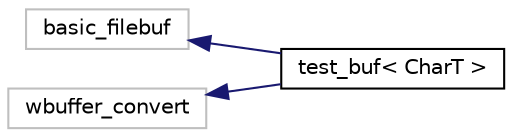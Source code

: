 digraph "Graphical Class Hierarchy"
{
  edge [fontname="Helvetica",fontsize="10",labelfontname="Helvetica",labelfontsize="10"];
  node [fontname="Helvetica",fontsize="10",shape=record];
  rankdir="LR";
  Node3255 [label="basic_filebuf",height=0.2,width=0.4,color="grey75", fillcolor="white", style="filled"];
  Node3255 -> Node0 [dir="back",color="midnightblue",fontsize="10",style="solid",fontname="Helvetica"];
  Node0 [label="test_buf\< CharT \>",height=0.2,width=0.4,color="black", fillcolor="white", style="filled",URL="$structtest__buf.html"];
  Node29 [label="wbuffer_convert",height=0.2,width=0.4,color="grey75", fillcolor="white", style="filled"];
  Node29 -> Node0 [dir="back",color="midnightblue",fontsize="10",style="solid",fontname="Helvetica"];
}
